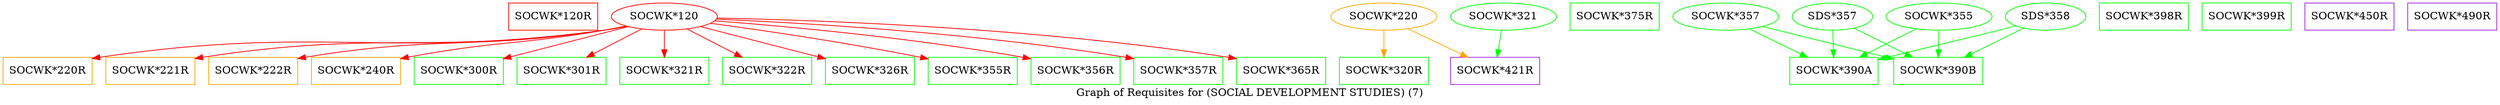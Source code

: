 strict digraph "" {
	graph [bb="0,0,3275,131",
		label="Graph of Requisites for (SOCIAL DEVELOPMENT STUDIES) (7)",
		lheight=0.21,
		lp="1637.5,11.5",
		lwidth=6.33
	];
	node [label="\N"];
	"SOCWK*120R"	[color=red,
		height=0.5,
		pos="722.5,113",
		shape=box,
		width=1.625];
	"SOCWK*220R"	[color=orange,
		height=0.5,
		pos="58.5,41",
		shape=box,
		width=1.625];
	"SOCWK*120"	[color=red,
		height=0.5,
		pos="868.5,113",
		width=1.9318];
	"SOCWK*120" -> "SOCWK*220R"	[color=red,
		pos="e,117.19,57.579 819.4,100.18 809.55,98.164 799.23,96.303 789.5,95 499.86,56.231 419.47,102.49 127.23,59.093"];
	"SOCWK*221R"	[color=orange,
		height=0.5,
		pos="193.5,41",
		shape=box,
		width=1.625];
	"SOCWK*120" -> "SOCWK*221R"	[color=red,
		pos="e,252.2,57.532 818.97,100.2 809.24,98.208 799.09,96.35 789.5,95 559.45,62.592 495.03,95.18 262.33,59.129"];
	"SOCWK*222R"	[color=orange,
		height=0.5,
		pos="328.5,41",
		shape=box,
		width=1.625];
	"SOCWK*120" -> "SOCWK*222R"	[color=red,
		pos="e,387.21,57.454 818.52,100.29 808.93,98.315 798.93,96.44 789.5,95 618.9,68.948 570.59,87.979 397.19,59.141"];
	"SOCWK*240R"	[color=orange,
		height=0.5,
		pos="463.5,41",
		shape=box,
		width=1.625];
	"SOCWK*120" -> "SOCWK*240R"	[color=red,
		pos="e,522.24,57.295 818.04,100.56 808.58,98.581 798.76,96.637 789.5,95 678.19,75.315 646.28,80.986 532.07,59.199"];
	"SOCWK*300R"	[color=green,
		height=0.5,
		pos="598.5,41",
		shape=box,
		width=1.625];
	"SOCWK*120" -> "SOCWK*300R"	[color=red,
		pos="e,657.1,57.191 821.16,99.727 778.43,88.649 715.06,72.218 666.83,59.716"];
	"SOCWK*301R"	[color=green,
		height=0.5,
		pos="733.5,41",
		shape=box,
		width=1.625];
	"SOCWK*120" -> "SOCWK*301R"	[color=red,
		pos="e,766.37,59.044 838.87,96.638 820.3,87.006 796.06,74.439 775.52,63.787"];
	"SOCWK*321R"	[color=green,
		height=0.5,
		pos="868.5,41",
		shape=box,
		width=1.625];
	"SOCWK*120" -> "SOCWK*321R"	[color=red,
		pos="e,868.5,59.104 868.5,94.697 868.5,86.983 868.5,77.712 868.5,69.112"];
	"SOCWK*322R"	[color=green,
		height=0.5,
		pos="1003.5,41",
		shape=box,
		width=1.625];
	"SOCWK*120" -> "SOCWK*322R"	[color=red,
		pos="e,970.63,59.044 898.13,96.638 916.7,87.006 940.94,74.439 961.48,63.787"];
	"SOCWK*326R"	[color=green,
		height=0.5,
		pos="1138.5,41",
		shape=box,
		width=1.625];
	"SOCWK*120" -> "SOCWK*326R"	[color=red,
		pos="e,1079.9,57.191 915.84,99.727 958.57,88.649 1021.9,72.218 1070.2,59.716"];
	"SOCWK*355R"	[color=green,
		height=0.5,
		pos="1273.5,41",
		shape=box,
		width=1.625];
	"SOCWK*120" -> "SOCWK*355R"	[color=red,
		pos="e,1215,56.984 929.06,104.13 994.62,95.239 1102.4,79.54 1205.1,58.988"];
	"SOCWK*356R"	[color=green,
		height=0.5,
		pos="1408.5,41",
		shape=box,
		width=1.625];
	"SOCWK*120" -> "SOCWK*356R"	[color=red,
		pos="e,1349.6,57.227 934.57,107.37 1024.2,100.47 1189.6,85.559 1339.8,58.993"];
	"SOCWK*357R"	[color=green,
		height=0.5,
		pos="1543.5,41",
		shape=box,
		width=1.625];
	"SOCWK*120" -> "SOCWK*357R"	[color=red,
		pos="e,1484.6,57.317 936.76,109.55 1047.7,104.81 1274,91.913 1474.5,59.001"];
	"SOCWK*365R"	[color=green,
		height=0.5,
		pos="1678.5,41",
		shape=box,
		width=1.625];
	"SOCWK*120" -> "SOCWK*365R"	[color=red,
		pos="e,1619.7,57.375 937.75,111.06 1067.8,108.41 1357.4,98.396 1609.6,58.971"];
	"SOCWK*320R"	[color=green,
		height=0.5,
		pos="1813.5,41",
		shape=box,
		width=1.625];
	"SOCWK*220"	[color=orange,
		height=0.5,
		pos="1813.5,113",
		width=1.9318];
	"SOCWK*220" -> "SOCWK*320R"	[color=orange,
		pos="e,1813.5,59.104 1813.5,94.697 1813.5,86.983 1813.5,77.712 1813.5,69.112"];
	"SOCWK*421R"	[color=purple,
		height=0.5,
		pos="1959.5,41",
		shape=box,
		width=1.625];
	"SOCWK*220" -> "SOCWK*421R"	[color=orange,
		pos="e,1924,59.002 1845.2,96.811 1865.6,87.022 1892.4,74.149 1915,63.339"];
	"SOCWK*375R"	[color=green,
		height=0.5,
		pos="2116.5,113",
		shape=box,
		width=1.625];
	"SOCWK*390A"	[color=green,
		height=0.5,
		pos="2404.5,41",
		shape=box,
		width=1.6111];
	"SOCWK*355"	[color=green,
		height=0.5,
		pos="2542.5,113",
		width=1.9318];
	"SOCWK*355" -> "SOCWK*390A"	[color=green,
		pos="e,2438.1,59.044 2512.2,96.638 2493.1,86.962 2468.2,74.326 2447.2,63.643"];
	"SOCWK*390B"	[color=green,
		height=0.5,
		pos="2541.5,41",
		shape=box,
		width=1.625];
	"SOCWK*355" -> "SOCWK*390B"	[color=green,
		pos="e,2541.7,59.104 2542.3,94.697 2542.1,86.983 2542,77.712 2541.9,69.112"];
	"SDS*358"	[color=green,
		height=0.5,
		pos="2682.5,113",
		width=1.4624];
	"SDS*358" -> "SOCWK*390A"	[color=green,
		pos="e,2462.7,56.156 2643.2,100.84 2636,98.854 2628.5,96.835 2621.5,95 2614.1,93.066 2533.5,73.398 2472.6,58.582"];
	"SDS*358" -> "SOCWK*390B"	[color=green,
		pos="e,2576,59.113 2654,97.834 2634.2,88.003 2607.4,74.723 2585,63.582"];
	"SOCWK*357"	[color=green,
		height=0.5,
		pos="2262.5,113",
		width=1.9318];
	"SOCWK*357" -> "SOCWK*390A"	[color=green,
		pos="e,2370,59.002 2293.3,96.811 2313.1,87.065 2339.1,74.263 2360.9,63.483"];
	"SOCWK*357" -> "SOCWK*390B"	[color=green,
		pos="e,2482.9,56.694 2310.8,99.887 2355.6,88.643 2422.8,71.787 2473.1,59.16"];
	"SDS*357"	[color=green,
		height=0.5,
		pos="2402.5,113",
		width=1.4624];
	"SDS*357" -> "SOCWK*390A"	[color=green,
		pos="e,2404,59.104 2403,94.697 2403.2,86.983 2403.5,77.712 2403.7,69.112"];
	"SDS*357" -> "SOCWK*390B"	[color=green,
		pos="e,2507.7,59.032 2431,97.666 2450.4,87.866 2476.6,74.699 2498.5,63.631"];
	"SOCWK*398R"	[color=green,
		height=0.5,
		pos="2811.5,113",
		shape=box,
		width=1.625];
	"SOCWK*399R"	[color=green,
		height=0.5,
		pos="2946.5,113",
		shape=box,
		width=1.625];
	"SOCWK*321"	[color=green,
		height=0.5,
		pos="1970.5,113",
		width=1.9318];
	"SOCWK*321" -> "SOCWK*421R"	[color=green,
		pos="e,1962.2,59.104 1967.8,94.697 1966.6,86.983 1965.1,77.712 1963.8,69.112"];
	"SOCWK*450R"	[color=purple,
		height=0.5,
		pos="3081.5,113",
		shape=box,
		width=1.625];
	"SOCWK*490R"	[color=purple,
		height=0.5,
		pos="3216.5,113",
		shape=box,
		width=1.625];
}
